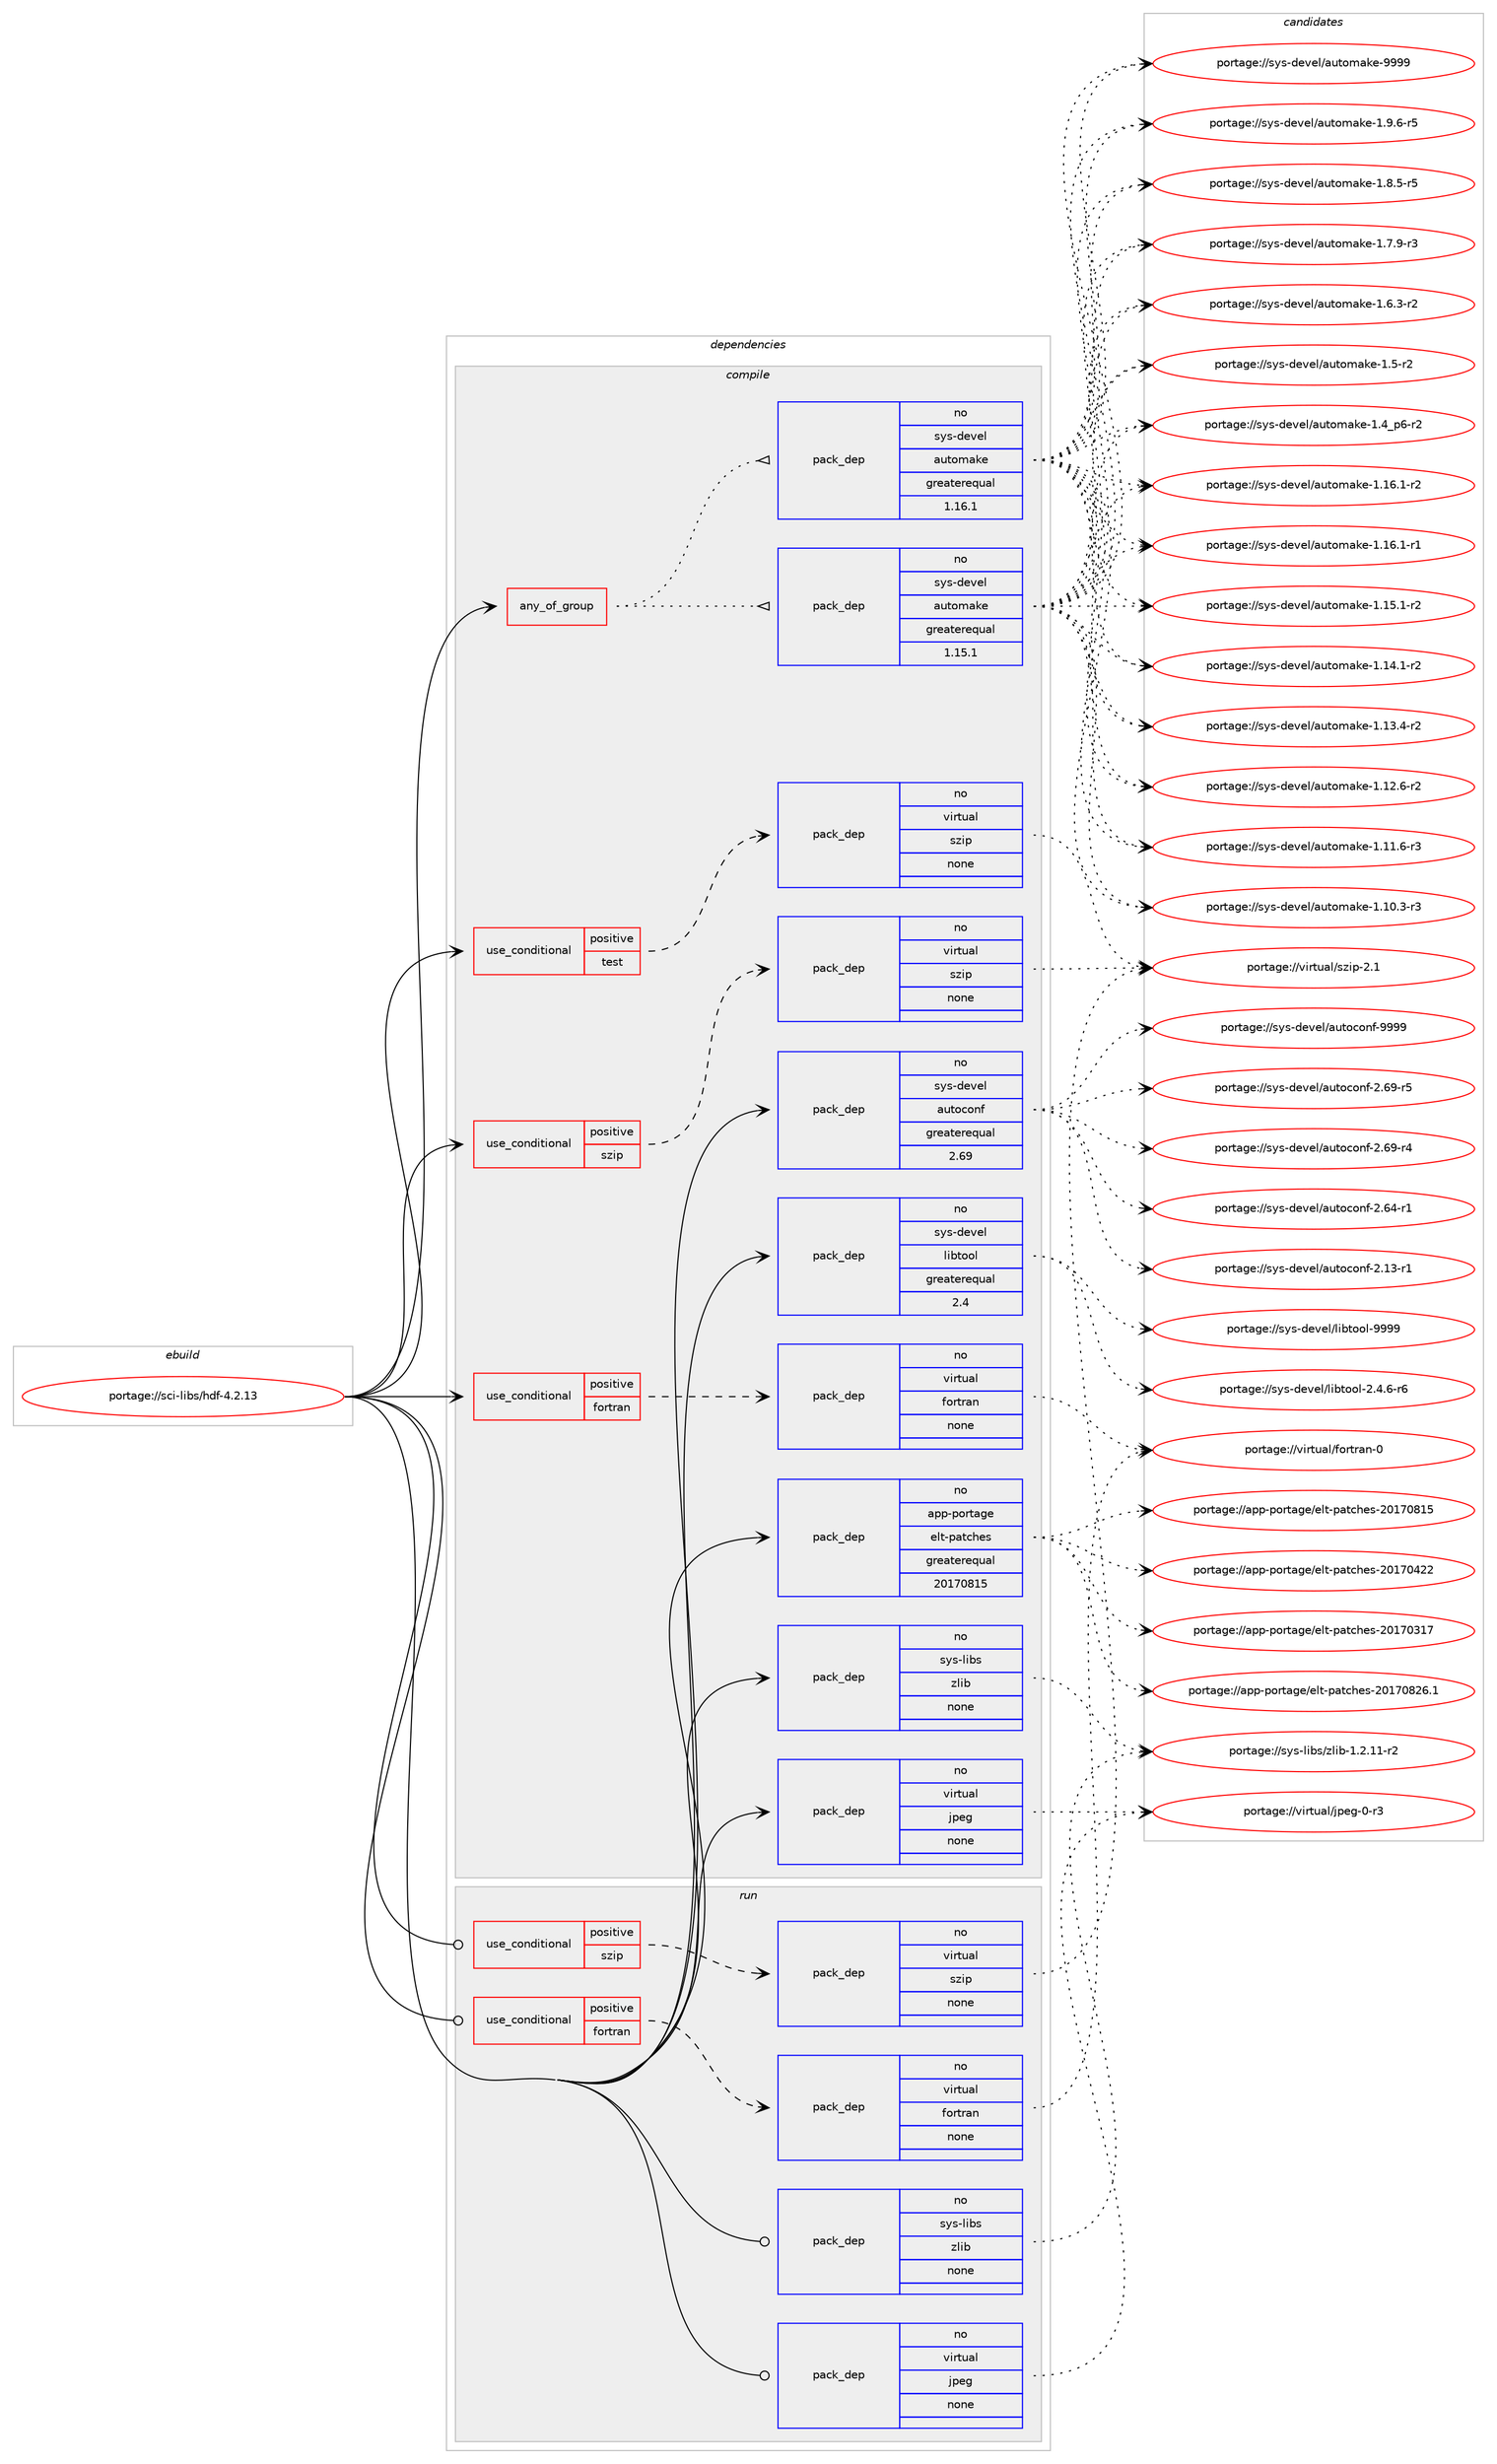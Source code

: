 digraph prolog {

# *************
# Graph options
# *************

newrank=true;
concentrate=true;
compound=true;
graph [rankdir=LR,fontname=Helvetica,fontsize=10,ranksep=1.5];#, ranksep=2.5, nodesep=0.2];
edge  [arrowhead=vee];
node  [fontname=Helvetica,fontsize=10];

# **********
# The ebuild
# **********

subgraph cluster_leftcol {
color=gray;
rank=same;
label=<<i>ebuild</i>>;
id [label="portage://sci-libs/hdf-4.2.13", color=red, width=4, href="../sci-libs/hdf-4.2.13.svg"];
}

# ****************
# The dependencies
# ****************

subgraph cluster_midcol {
color=gray;
label=<<i>dependencies</i>>;
subgraph cluster_compile {
fillcolor="#eeeeee";
style=filled;
label=<<i>compile</i>>;
subgraph any1041 {
dependency49898 [label=<<TABLE BORDER="0" CELLBORDER="1" CELLSPACING="0" CELLPADDING="4"><TR><TD CELLPADDING="10">any_of_group</TD></TR></TABLE>>, shape=none, color=red];subgraph pack38447 {
dependency49899 [label=<<TABLE BORDER="0" CELLBORDER="1" CELLSPACING="0" CELLPADDING="4" WIDTH="220"><TR><TD ROWSPAN="6" CELLPADDING="30">pack_dep</TD></TR><TR><TD WIDTH="110">no</TD></TR><TR><TD>sys-devel</TD></TR><TR><TD>automake</TD></TR><TR><TD>greaterequal</TD></TR><TR><TD>1.16.1</TD></TR></TABLE>>, shape=none, color=blue];
}
dependency49898:e -> dependency49899:w [weight=20,style="dotted",arrowhead="oinv"];
subgraph pack38448 {
dependency49900 [label=<<TABLE BORDER="0" CELLBORDER="1" CELLSPACING="0" CELLPADDING="4" WIDTH="220"><TR><TD ROWSPAN="6" CELLPADDING="30">pack_dep</TD></TR><TR><TD WIDTH="110">no</TD></TR><TR><TD>sys-devel</TD></TR><TR><TD>automake</TD></TR><TR><TD>greaterequal</TD></TR><TR><TD>1.15.1</TD></TR></TABLE>>, shape=none, color=blue];
}
dependency49898:e -> dependency49900:w [weight=20,style="dotted",arrowhead="oinv"];
}
id:e -> dependency49898:w [weight=20,style="solid",arrowhead="vee"];
subgraph cond10362 {
dependency49901 [label=<<TABLE BORDER="0" CELLBORDER="1" CELLSPACING="0" CELLPADDING="4"><TR><TD ROWSPAN="3" CELLPADDING="10">use_conditional</TD></TR><TR><TD>positive</TD></TR><TR><TD>fortran</TD></TR></TABLE>>, shape=none, color=red];
subgraph pack38449 {
dependency49902 [label=<<TABLE BORDER="0" CELLBORDER="1" CELLSPACING="0" CELLPADDING="4" WIDTH="220"><TR><TD ROWSPAN="6" CELLPADDING="30">pack_dep</TD></TR><TR><TD WIDTH="110">no</TD></TR><TR><TD>virtual</TD></TR><TR><TD>fortran</TD></TR><TR><TD>none</TD></TR><TR><TD></TD></TR></TABLE>>, shape=none, color=blue];
}
dependency49901:e -> dependency49902:w [weight=20,style="dashed",arrowhead="vee"];
}
id:e -> dependency49901:w [weight=20,style="solid",arrowhead="vee"];
subgraph cond10363 {
dependency49903 [label=<<TABLE BORDER="0" CELLBORDER="1" CELLSPACING="0" CELLPADDING="4"><TR><TD ROWSPAN="3" CELLPADDING="10">use_conditional</TD></TR><TR><TD>positive</TD></TR><TR><TD>szip</TD></TR></TABLE>>, shape=none, color=red];
subgraph pack38450 {
dependency49904 [label=<<TABLE BORDER="0" CELLBORDER="1" CELLSPACING="0" CELLPADDING="4" WIDTH="220"><TR><TD ROWSPAN="6" CELLPADDING="30">pack_dep</TD></TR><TR><TD WIDTH="110">no</TD></TR><TR><TD>virtual</TD></TR><TR><TD>szip</TD></TR><TR><TD>none</TD></TR><TR><TD></TD></TR></TABLE>>, shape=none, color=blue];
}
dependency49903:e -> dependency49904:w [weight=20,style="dashed",arrowhead="vee"];
}
id:e -> dependency49903:w [weight=20,style="solid",arrowhead="vee"];
subgraph cond10364 {
dependency49905 [label=<<TABLE BORDER="0" CELLBORDER="1" CELLSPACING="0" CELLPADDING="4"><TR><TD ROWSPAN="3" CELLPADDING="10">use_conditional</TD></TR><TR><TD>positive</TD></TR><TR><TD>test</TD></TR></TABLE>>, shape=none, color=red];
subgraph pack38451 {
dependency49906 [label=<<TABLE BORDER="0" CELLBORDER="1" CELLSPACING="0" CELLPADDING="4" WIDTH="220"><TR><TD ROWSPAN="6" CELLPADDING="30">pack_dep</TD></TR><TR><TD WIDTH="110">no</TD></TR><TR><TD>virtual</TD></TR><TR><TD>szip</TD></TR><TR><TD>none</TD></TR><TR><TD></TD></TR></TABLE>>, shape=none, color=blue];
}
dependency49905:e -> dependency49906:w [weight=20,style="dashed",arrowhead="vee"];
}
id:e -> dependency49905:w [weight=20,style="solid",arrowhead="vee"];
subgraph pack38452 {
dependency49907 [label=<<TABLE BORDER="0" CELLBORDER="1" CELLSPACING="0" CELLPADDING="4" WIDTH="220"><TR><TD ROWSPAN="6" CELLPADDING="30">pack_dep</TD></TR><TR><TD WIDTH="110">no</TD></TR><TR><TD>app-portage</TD></TR><TR><TD>elt-patches</TD></TR><TR><TD>greaterequal</TD></TR><TR><TD>20170815</TD></TR></TABLE>>, shape=none, color=blue];
}
id:e -> dependency49907:w [weight=20,style="solid",arrowhead="vee"];
subgraph pack38453 {
dependency49908 [label=<<TABLE BORDER="0" CELLBORDER="1" CELLSPACING="0" CELLPADDING="4" WIDTH="220"><TR><TD ROWSPAN="6" CELLPADDING="30">pack_dep</TD></TR><TR><TD WIDTH="110">no</TD></TR><TR><TD>sys-devel</TD></TR><TR><TD>autoconf</TD></TR><TR><TD>greaterequal</TD></TR><TR><TD>2.69</TD></TR></TABLE>>, shape=none, color=blue];
}
id:e -> dependency49908:w [weight=20,style="solid",arrowhead="vee"];
subgraph pack38454 {
dependency49909 [label=<<TABLE BORDER="0" CELLBORDER="1" CELLSPACING="0" CELLPADDING="4" WIDTH="220"><TR><TD ROWSPAN="6" CELLPADDING="30">pack_dep</TD></TR><TR><TD WIDTH="110">no</TD></TR><TR><TD>sys-devel</TD></TR><TR><TD>libtool</TD></TR><TR><TD>greaterequal</TD></TR><TR><TD>2.4</TD></TR></TABLE>>, shape=none, color=blue];
}
id:e -> dependency49909:w [weight=20,style="solid",arrowhead="vee"];
subgraph pack38455 {
dependency49910 [label=<<TABLE BORDER="0" CELLBORDER="1" CELLSPACING="0" CELLPADDING="4" WIDTH="220"><TR><TD ROWSPAN="6" CELLPADDING="30">pack_dep</TD></TR><TR><TD WIDTH="110">no</TD></TR><TR><TD>sys-libs</TD></TR><TR><TD>zlib</TD></TR><TR><TD>none</TD></TR><TR><TD></TD></TR></TABLE>>, shape=none, color=blue];
}
id:e -> dependency49910:w [weight=20,style="solid",arrowhead="vee"];
subgraph pack38456 {
dependency49911 [label=<<TABLE BORDER="0" CELLBORDER="1" CELLSPACING="0" CELLPADDING="4" WIDTH="220"><TR><TD ROWSPAN="6" CELLPADDING="30">pack_dep</TD></TR><TR><TD WIDTH="110">no</TD></TR><TR><TD>virtual</TD></TR><TR><TD>jpeg</TD></TR><TR><TD>none</TD></TR><TR><TD></TD></TR></TABLE>>, shape=none, color=blue];
}
id:e -> dependency49911:w [weight=20,style="solid",arrowhead="vee"];
}
subgraph cluster_compileandrun {
fillcolor="#eeeeee";
style=filled;
label=<<i>compile and run</i>>;
}
subgraph cluster_run {
fillcolor="#eeeeee";
style=filled;
label=<<i>run</i>>;
subgraph cond10365 {
dependency49912 [label=<<TABLE BORDER="0" CELLBORDER="1" CELLSPACING="0" CELLPADDING="4"><TR><TD ROWSPAN="3" CELLPADDING="10">use_conditional</TD></TR><TR><TD>positive</TD></TR><TR><TD>fortran</TD></TR></TABLE>>, shape=none, color=red];
subgraph pack38457 {
dependency49913 [label=<<TABLE BORDER="0" CELLBORDER="1" CELLSPACING="0" CELLPADDING="4" WIDTH="220"><TR><TD ROWSPAN="6" CELLPADDING="30">pack_dep</TD></TR><TR><TD WIDTH="110">no</TD></TR><TR><TD>virtual</TD></TR><TR><TD>fortran</TD></TR><TR><TD>none</TD></TR><TR><TD></TD></TR></TABLE>>, shape=none, color=blue];
}
dependency49912:e -> dependency49913:w [weight=20,style="dashed",arrowhead="vee"];
}
id:e -> dependency49912:w [weight=20,style="solid",arrowhead="odot"];
subgraph cond10366 {
dependency49914 [label=<<TABLE BORDER="0" CELLBORDER="1" CELLSPACING="0" CELLPADDING="4"><TR><TD ROWSPAN="3" CELLPADDING="10">use_conditional</TD></TR><TR><TD>positive</TD></TR><TR><TD>szip</TD></TR></TABLE>>, shape=none, color=red];
subgraph pack38458 {
dependency49915 [label=<<TABLE BORDER="0" CELLBORDER="1" CELLSPACING="0" CELLPADDING="4" WIDTH="220"><TR><TD ROWSPAN="6" CELLPADDING="30">pack_dep</TD></TR><TR><TD WIDTH="110">no</TD></TR><TR><TD>virtual</TD></TR><TR><TD>szip</TD></TR><TR><TD>none</TD></TR><TR><TD></TD></TR></TABLE>>, shape=none, color=blue];
}
dependency49914:e -> dependency49915:w [weight=20,style="dashed",arrowhead="vee"];
}
id:e -> dependency49914:w [weight=20,style="solid",arrowhead="odot"];
subgraph pack38459 {
dependency49916 [label=<<TABLE BORDER="0" CELLBORDER="1" CELLSPACING="0" CELLPADDING="4" WIDTH="220"><TR><TD ROWSPAN="6" CELLPADDING="30">pack_dep</TD></TR><TR><TD WIDTH="110">no</TD></TR><TR><TD>sys-libs</TD></TR><TR><TD>zlib</TD></TR><TR><TD>none</TD></TR><TR><TD></TD></TR></TABLE>>, shape=none, color=blue];
}
id:e -> dependency49916:w [weight=20,style="solid",arrowhead="odot"];
subgraph pack38460 {
dependency49917 [label=<<TABLE BORDER="0" CELLBORDER="1" CELLSPACING="0" CELLPADDING="4" WIDTH="220"><TR><TD ROWSPAN="6" CELLPADDING="30">pack_dep</TD></TR><TR><TD WIDTH="110">no</TD></TR><TR><TD>virtual</TD></TR><TR><TD>jpeg</TD></TR><TR><TD>none</TD></TR><TR><TD></TD></TR></TABLE>>, shape=none, color=blue];
}
id:e -> dependency49917:w [weight=20,style="solid",arrowhead="odot"];
}
}

# **************
# The candidates
# **************

subgraph cluster_choices {
rank=same;
color=gray;
label=<<i>candidates</i>>;

subgraph choice38447 {
color=black;
nodesep=1;
choice115121115451001011181011084797117116111109971071014557575757 [label="portage://sys-devel/automake-9999", color=red, width=4,href="../sys-devel/automake-9999.svg"];
choice115121115451001011181011084797117116111109971071014549465746544511453 [label="portage://sys-devel/automake-1.9.6-r5", color=red, width=4,href="../sys-devel/automake-1.9.6-r5.svg"];
choice115121115451001011181011084797117116111109971071014549465646534511453 [label="portage://sys-devel/automake-1.8.5-r5", color=red, width=4,href="../sys-devel/automake-1.8.5-r5.svg"];
choice115121115451001011181011084797117116111109971071014549465546574511451 [label="portage://sys-devel/automake-1.7.9-r3", color=red, width=4,href="../sys-devel/automake-1.7.9-r3.svg"];
choice115121115451001011181011084797117116111109971071014549465446514511450 [label="portage://sys-devel/automake-1.6.3-r2", color=red, width=4,href="../sys-devel/automake-1.6.3-r2.svg"];
choice11512111545100101118101108479711711611110997107101454946534511450 [label="portage://sys-devel/automake-1.5-r2", color=red, width=4,href="../sys-devel/automake-1.5-r2.svg"];
choice115121115451001011181011084797117116111109971071014549465295112544511450 [label="portage://sys-devel/automake-1.4_p6-r2", color=red, width=4,href="../sys-devel/automake-1.4_p6-r2.svg"];
choice11512111545100101118101108479711711611110997107101454946495446494511450 [label="portage://sys-devel/automake-1.16.1-r2", color=red, width=4,href="../sys-devel/automake-1.16.1-r2.svg"];
choice11512111545100101118101108479711711611110997107101454946495446494511449 [label="portage://sys-devel/automake-1.16.1-r1", color=red, width=4,href="../sys-devel/automake-1.16.1-r1.svg"];
choice11512111545100101118101108479711711611110997107101454946495346494511450 [label="portage://sys-devel/automake-1.15.1-r2", color=red, width=4,href="../sys-devel/automake-1.15.1-r2.svg"];
choice11512111545100101118101108479711711611110997107101454946495246494511450 [label="portage://sys-devel/automake-1.14.1-r2", color=red, width=4,href="../sys-devel/automake-1.14.1-r2.svg"];
choice11512111545100101118101108479711711611110997107101454946495146524511450 [label="portage://sys-devel/automake-1.13.4-r2", color=red, width=4,href="../sys-devel/automake-1.13.4-r2.svg"];
choice11512111545100101118101108479711711611110997107101454946495046544511450 [label="portage://sys-devel/automake-1.12.6-r2", color=red, width=4,href="../sys-devel/automake-1.12.6-r2.svg"];
choice11512111545100101118101108479711711611110997107101454946494946544511451 [label="portage://sys-devel/automake-1.11.6-r3", color=red, width=4,href="../sys-devel/automake-1.11.6-r3.svg"];
choice11512111545100101118101108479711711611110997107101454946494846514511451 [label="portage://sys-devel/automake-1.10.3-r3", color=red, width=4,href="../sys-devel/automake-1.10.3-r3.svg"];
dependency49899:e -> choice115121115451001011181011084797117116111109971071014557575757:w [style=dotted,weight="100"];
dependency49899:e -> choice115121115451001011181011084797117116111109971071014549465746544511453:w [style=dotted,weight="100"];
dependency49899:e -> choice115121115451001011181011084797117116111109971071014549465646534511453:w [style=dotted,weight="100"];
dependency49899:e -> choice115121115451001011181011084797117116111109971071014549465546574511451:w [style=dotted,weight="100"];
dependency49899:e -> choice115121115451001011181011084797117116111109971071014549465446514511450:w [style=dotted,weight="100"];
dependency49899:e -> choice11512111545100101118101108479711711611110997107101454946534511450:w [style=dotted,weight="100"];
dependency49899:e -> choice115121115451001011181011084797117116111109971071014549465295112544511450:w [style=dotted,weight="100"];
dependency49899:e -> choice11512111545100101118101108479711711611110997107101454946495446494511450:w [style=dotted,weight="100"];
dependency49899:e -> choice11512111545100101118101108479711711611110997107101454946495446494511449:w [style=dotted,weight="100"];
dependency49899:e -> choice11512111545100101118101108479711711611110997107101454946495346494511450:w [style=dotted,weight="100"];
dependency49899:e -> choice11512111545100101118101108479711711611110997107101454946495246494511450:w [style=dotted,weight="100"];
dependency49899:e -> choice11512111545100101118101108479711711611110997107101454946495146524511450:w [style=dotted,weight="100"];
dependency49899:e -> choice11512111545100101118101108479711711611110997107101454946495046544511450:w [style=dotted,weight="100"];
dependency49899:e -> choice11512111545100101118101108479711711611110997107101454946494946544511451:w [style=dotted,weight="100"];
dependency49899:e -> choice11512111545100101118101108479711711611110997107101454946494846514511451:w [style=dotted,weight="100"];
}
subgraph choice38448 {
color=black;
nodesep=1;
choice115121115451001011181011084797117116111109971071014557575757 [label="portage://sys-devel/automake-9999", color=red, width=4,href="../sys-devel/automake-9999.svg"];
choice115121115451001011181011084797117116111109971071014549465746544511453 [label="portage://sys-devel/automake-1.9.6-r5", color=red, width=4,href="../sys-devel/automake-1.9.6-r5.svg"];
choice115121115451001011181011084797117116111109971071014549465646534511453 [label="portage://sys-devel/automake-1.8.5-r5", color=red, width=4,href="../sys-devel/automake-1.8.5-r5.svg"];
choice115121115451001011181011084797117116111109971071014549465546574511451 [label="portage://sys-devel/automake-1.7.9-r3", color=red, width=4,href="../sys-devel/automake-1.7.9-r3.svg"];
choice115121115451001011181011084797117116111109971071014549465446514511450 [label="portage://sys-devel/automake-1.6.3-r2", color=red, width=4,href="../sys-devel/automake-1.6.3-r2.svg"];
choice11512111545100101118101108479711711611110997107101454946534511450 [label="portage://sys-devel/automake-1.5-r2", color=red, width=4,href="../sys-devel/automake-1.5-r2.svg"];
choice115121115451001011181011084797117116111109971071014549465295112544511450 [label="portage://sys-devel/automake-1.4_p6-r2", color=red, width=4,href="../sys-devel/automake-1.4_p6-r2.svg"];
choice11512111545100101118101108479711711611110997107101454946495446494511450 [label="portage://sys-devel/automake-1.16.1-r2", color=red, width=4,href="../sys-devel/automake-1.16.1-r2.svg"];
choice11512111545100101118101108479711711611110997107101454946495446494511449 [label="portage://sys-devel/automake-1.16.1-r1", color=red, width=4,href="../sys-devel/automake-1.16.1-r1.svg"];
choice11512111545100101118101108479711711611110997107101454946495346494511450 [label="portage://sys-devel/automake-1.15.1-r2", color=red, width=4,href="../sys-devel/automake-1.15.1-r2.svg"];
choice11512111545100101118101108479711711611110997107101454946495246494511450 [label="portage://sys-devel/automake-1.14.1-r2", color=red, width=4,href="../sys-devel/automake-1.14.1-r2.svg"];
choice11512111545100101118101108479711711611110997107101454946495146524511450 [label="portage://sys-devel/automake-1.13.4-r2", color=red, width=4,href="../sys-devel/automake-1.13.4-r2.svg"];
choice11512111545100101118101108479711711611110997107101454946495046544511450 [label="portage://sys-devel/automake-1.12.6-r2", color=red, width=4,href="../sys-devel/automake-1.12.6-r2.svg"];
choice11512111545100101118101108479711711611110997107101454946494946544511451 [label="portage://sys-devel/automake-1.11.6-r3", color=red, width=4,href="../sys-devel/automake-1.11.6-r3.svg"];
choice11512111545100101118101108479711711611110997107101454946494846514511451 [label="portage://sys-devel/automake-1.10.3-r3", color=red, width=4,href="../sys-devel/automake-1.10.3-r3.svg"];
dependency49900:e -> choice115121115451001011181011084797117116111109971071014557575757:w [style=dotted,weight="100"];
dependency49900:e -> choice115121115451001011181011084797117116111109971071014549465746544511453:w [style=dotted,weight="100"];
dependency49900:e -> choice115121115451001011181011084797117116111109971071014549465646534511453:w [style=dotted,weight="100"];
dependency49900:e -> choice115121115451001011181011084797117116111109971071014549465546574511451:w [style=dotted,weight="100"];
dependency49900:e -> choice115121115451001011181011084797117116111109971071014549465446514511450:w [style=dotted,weight="100"];
dependency49900:e -> choice11512111545100101118101108479711711611110997107101454946534511450:w [style=dotted,weight="100"];
dependency49900:e -> choice115121115451001011181011084797117116111109971071014549465295112544511450:w [style=dotted,weight="100"];
dependency49900:e -> choice11512111545100101118101108479711711611110997107101454946495446494511450:w [style=dotted,weight="100"];
dependency49900:e -> choice11512111545100101118101108479711711611110997107101454946495446494511449:w [style=dotted,weight="100"];
dependency49900:e -> choice11512111545100101118101108479711711611110997107101454946495346494511450:w [style=dotted,weight="100"];
dependency49900:e -> choice11512111545100101118101108479711711611110997107101454946495246494511450:w [style=dotted,weight="100"];
dependency49900:e -> choice11512111545100101118101108479711711611110997107101454946495146524511450:w [style=dotted,weight="100"];
dependency49900:e -> choice11512111545100101118101108479711711611110997107101454946495046544511450:w [style=dotted,weight="100"];
dependency49900:e -> choice11512111545100101118101108479711711611110997107101454946494946544511451:w [style=dotted,weight="100"];
dependency49900:e -> choice11512111545100101118101108479711711611110997107101454946494846514511451:w [style=dotted,weight="100"];
}
subgraph choice38449 {
color=black;
nodesep=1;
choice1181051141161179710847102111114116114971104548 [label="portage://virtual/fortran-0", color=red, width=4,href="../virtual/fortran-0.svg"];
dependency49902:e -> choice1181051141161179710847102111114116114971104548:w [style=dotted,weight="100"];
}
subgraph choice38450 {
color=black;
nodesep=1;
choice118105114116117971084711512210511245504649 [label="portage://virtual/szip-2.1", color=red, width=4,href="../virtual/szip-2.1.svg"];
dependency49904:e -> choice118105114116117971084711512210511245504649:w [style=dotted,weight="100"];
}
subgraph choice38451 {
color=black;
nodesep=1;
choice118105114116117971084711512210511245504649 [label="portage://virtual/szip-2.1", color=red, width=4,href="../virtual/szip-2.1.svg"];
dependency49906:e -> choice118105114116117971084711512210511245504649:w [style=dotted,weight="100"];
}
subgraph choice38452 {
color=black;
nodesep=1;
choice971121124511211111411697103101471011081164511297116991041011154550484955485650544649 [label="portage://app-portage/elt-patches-20170826.1", color=red, width=4,href="../app-portage/elt-patches-20170826.1.svg"];
choice97112112451121111141169710310147101108116451129711699104101115455048495548564953 [label="portage://app-portage/elt-patches-20170815", color=red, width=4,href="../app-portage/elt-patches-20170815.svg"];
choice97112112451121111141169710310147101108116451129711699104101115455048495548525050 [label="portage://app-portage/elt-patches-20170422", color=red, width=4,href="../app-portage/elt-patches-20170422.svg"];
choice97112112451121111141169710310147101108116451129711699104101115455048495548514955 [label="portage://app-portage/elt-patches-20170317", color=red, width=4,href="../app-portage/elt-patches-20170317.svg"];
dependency49907:e -> choice971121124511211111411697103101471011081164511297116991041011154550484955485650544649:w [style=dotted,weight="100"];
dependency49907:e -> choice97112112451121111141169710310147101108116451129711699104101115455048495548564953:w [style=dotted,weight="100"];
dependency49907:e -> choice97112112451121111141169710310147101108116451129711699104101115455048495548525050:w [style=dotted,weight="100"];
dependency49907:e -> choice97112112451121111141169710310147101108116451129711699104101115455048495548514955:w [style=dotted,weight="100"];
}
subgraph choice38453 {
color=black;
nodesep=1;
choice115121115451001011181011084797117116111991111101024557575757 [label="portage://sys-devel/autoconf-9999", color=red, width=4,href="../sys-devel/autoconf-9999.svg"];
choice1151211154510010111810110847971171161119911111010245504654574511453 [label="portage://sys-devel/autoconf-2.69-r5", color=red, width=4,href="../sys-devel/autoconf-2.69-r5.svg"];
choice1151211154510010111810110847971171161119911111010245504654574511452 [label="portage://sys-devel/autoconf-2.69-r4", color=red, width=4,href="../sys-devel/autoconf-2.69-r4.svg"];
choice1151211154510010111810110847971171161119911111010245504654524511449 [label="portage://sys-devel/autoconf-2.64-r1", color=red, width=4,href="../sys-devel/autoconf-2.64-r1.svg"];
choice1151211154510010111810110847971171161119911111010245504649514511449 [label="portage://sys-devel/autoconf-2.13-r1", color=red, width=4,href="../sys-devel/autoconf-2.13-r1.svg"];
dependency49908:e -> choice115121115451001011181011084797117116111991111101024557575757:w [style=dotted,weight="100"];
dependency49908:e -> choice1151211154510010111810110847971171161119911111010245504654574511453:w [style=dotted,weight="100"];
dependency49908:e -> choice1151211154510010111810110847971171161119911111010245504654574511452:w [style=dotted,weight="100"];
dependency49908:e -> choice1151211154510010111810110847971171161119911111010245504654524511449:w [style=dotted,weight="100"];
dependency49908:e -> choice1151211154510010111810110847971171161119911111010245504649514511449:w [style=dotted,weight="100"];
}
subgraph choice38454 {
color=black;
nodesep=1;
choice1151211154510010111810110847108105981161111111084557575757 [label="portage://sys-devel/libtool-9999", color=red, width=4,href="../sys-devel/libtool-9999.svg"];
choice1151211154510010111810110847108105981161111111084550465246544511454 [label="portage://sys-devel/libtool-2.4.6-r6", color=red, width=4,href="../sys-devel/libtool-2.4.6-r6.svg"];
dependency49909:e -> choice1151211154510010111810110847108105981161111111084557575757:w [style=dotted,weight="100"];
dependency49909:e -> choice1151211154510010111810110847108105981161111111084550465246544511454:w [style=dotted,weight="100"];
}
subgraph choice38455 {
color=black;
nodesep=1;
choice11512111545108105981154712210810598454946504649494511450 [label="portage://sys-libs/zlib-1.2.11-r2", color=red, width=4,href="../sys-libs/zlib-1.2.11-r2.svg"];
dependency49910:e -> choice11512111545108105981154712210810598454946504649494511450:w [style=dotted,weight="100"];
}
subgraph choice38456 {
color=black;
nodesep=1;
choice118105114116117971084710611210110345484511451 [label="portage://virtual/jpeg-0-r3", color=red, width=4,href="../virtual/jpeg-0-r3.svg"];
dependency49911:e -> choice118105114116117971084710611210110345484511451:w [style=dotted,weight="100"];
}
subgraph choice38457 {
color=black;
nodesep=1;
choice1181051141161179710847102111114116114971104548 [label="portage://virtual/fortran-0", color=red, width=4,href="../virtual/fortran-0.svg"];
dependency49913:e -> choice1181051141161179710847102111114116114971104548:w [style=dotted,weight="100"];
}
subgraph choice38458 {
color=black;
nodesep=1;
choice118105114116117971084711512210511245504649 [label="portage://virtual/szip-2.1", color=red, width=4,href="../virtual/szip-2.1.svg"];
dependency49915:e -> choice118105114116117971084711512210511245504649:w [style=dotted,weight="100"];
}
subgraph choice38459 {
color=black;
nodesep=1;
choice11512111545108105981154712210810598454946504649494511450 [label="portage://sys-libs/zlib-1.2.11-r2", color=red, width=4,href="../sys-libs/zlib-1.2.11-r2.svg"];
dependency49916:e -> choice11512111545108105981154712210810598454946504649494511450:w [style=dotted,weight="100"];
}
subgraph choice38460 {
color=black;
nodesep=1;
choice118105114116117971084710611210110345484511451 [label="portage://virtual/jpeg-0-r3", color=red, width=4,href="../virtual/jpeg-0-r3.svg"];
dependency49917:e -> choice118105114116117971084710611210110345484511451:w [style=dotted,weight="100"];
}
}

}

